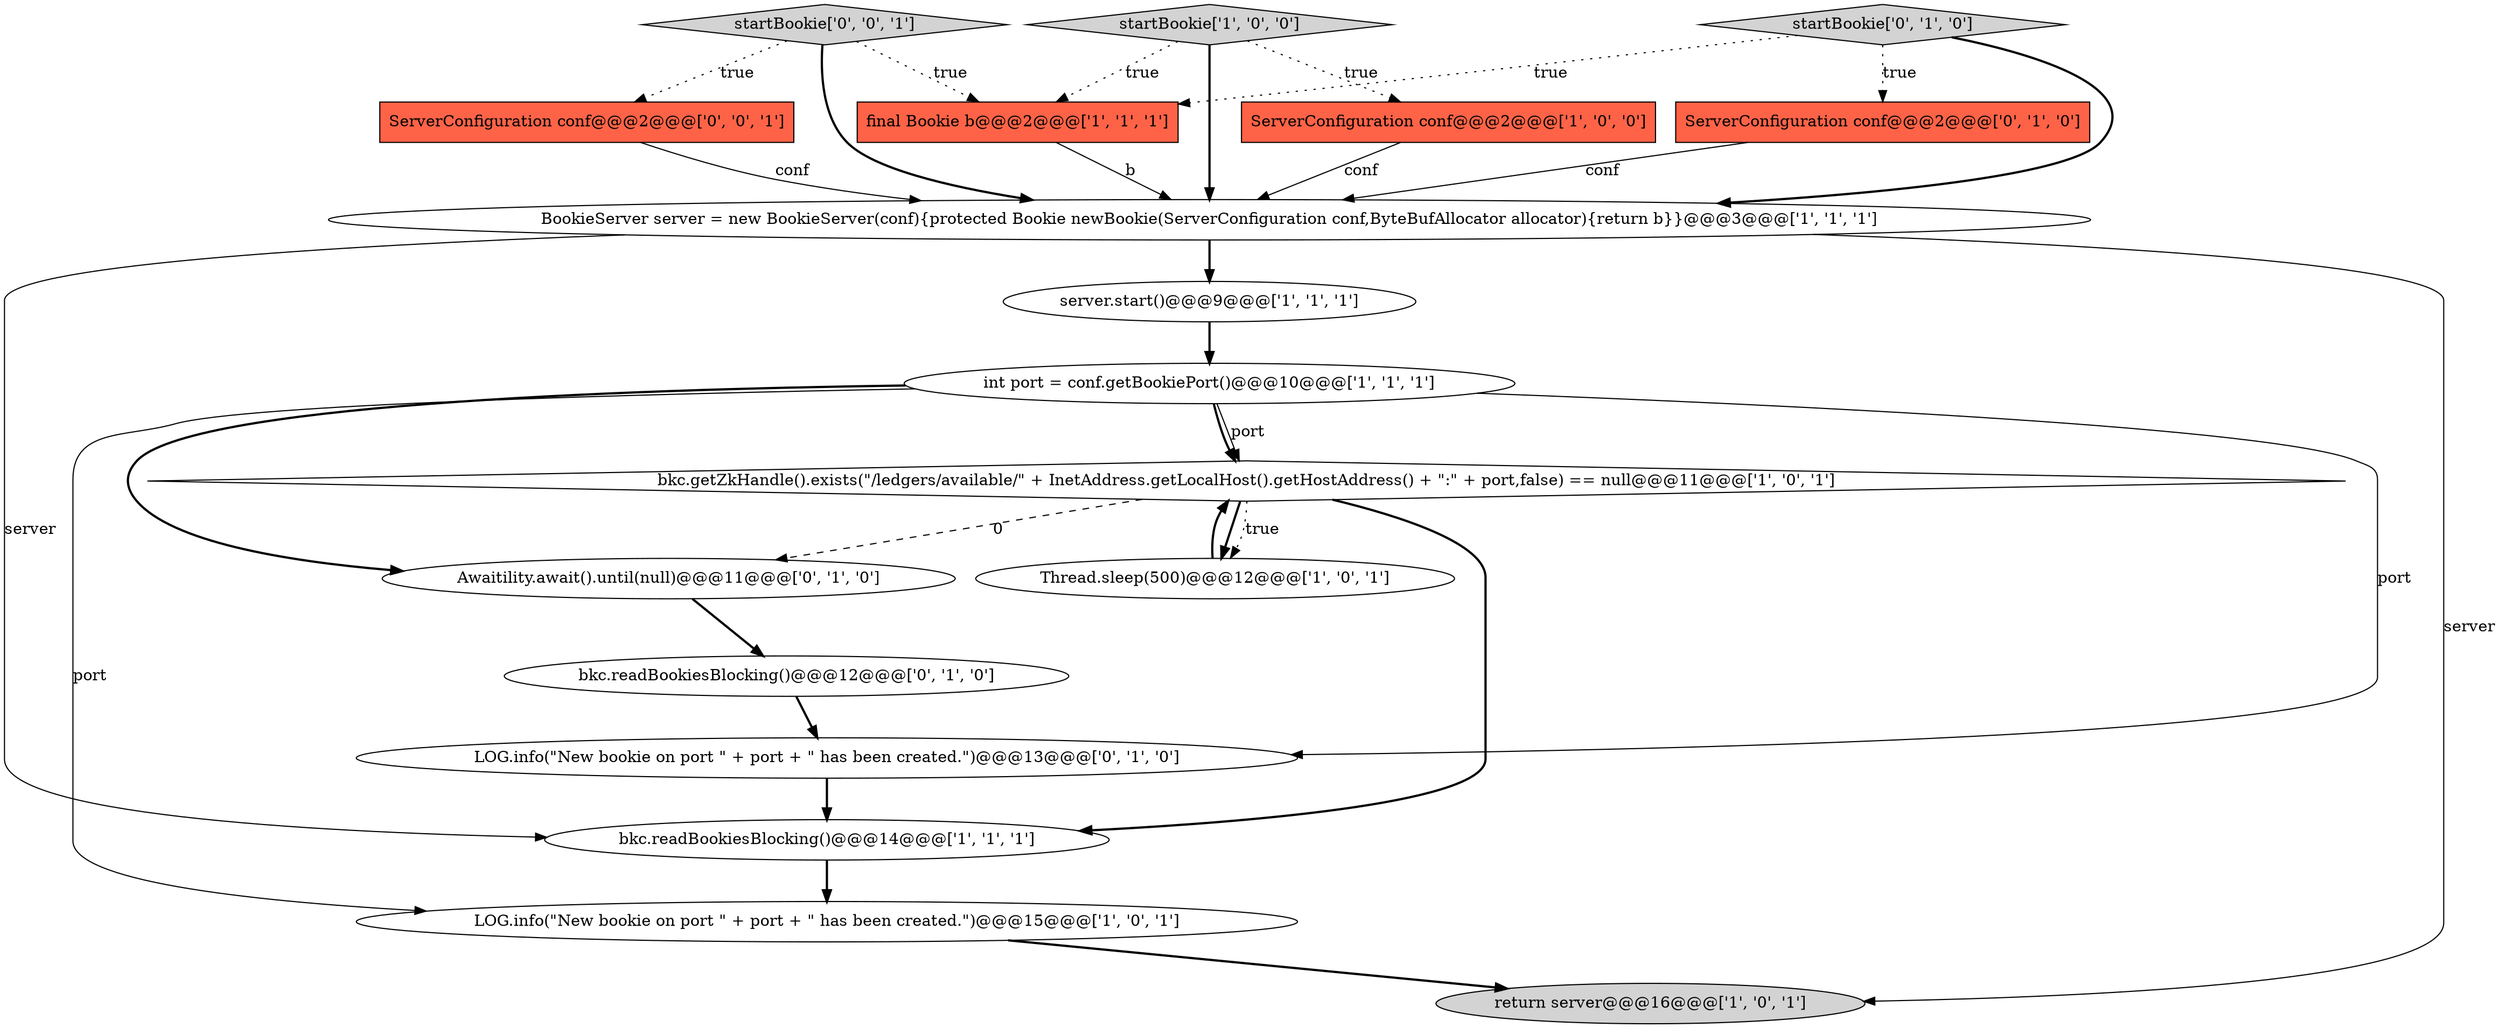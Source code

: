 digraph {
14 [style = filled, label = "bkc.readBookiesBlocking()@@@12@@@['0', '1', '0']", fillcolor = white, shape = ellipse image = "AAA0AAABBB2BBB"];
16 [style = filled, label = "ServerConfiguration conf@@@2@@@['0', '0', '1']", fillcolor = tomato, shape = box image = "AAA0AAABBB3BBB"];
2 [style = filled, label = "startBookie['1', '0', '0']", fillcolor = lightgray, shape = diamond image = "AAA0AAABBB1BBB"];
12 [style = filled, label = "ServerConfiguration conf@@@2@@@['0', '1', '0']", fillcolor = tomato, shape = box image = "AAA0AAABBB2BBB"];
0 [style = filled, label = "bkc.readBookiesBlocking()@@@14@@@['1', '1', '1']", fillcolor = white, shape = ellipse image = "AAA0AAABBB1BBB"];
13 [style = filled, label = "startBookie['0', '1', '0']", fillcolor = lightgray, shape = diamond image = "AAA0AAABBB2BBB"];
4 [style = filled, label = "BookieServer server = new BookieServer(conf){protected Bookie newBookie(ServerConfiguration conf,ByteBufAllocator allocator){return b}}@@@3@@@['1', '1', '1']", fillcolor = white, shape = ellipse image = "AAA0AAABBB1BBB"];
11 [style = filled, label = "Awaitility.await().until(null)@@@11@@@['0', '1', '0']", fillcolor = white, shape = ellipse image = "AAA1AAABBB2BBB"];
6 [style = filled, label = "bkc.getZkHandle().exists(\"/ledgers/available/\" + InetAddress.getLocalHost().getHostAddress() + \":\" + port,false) == null@@@11@@@['1', '0', '1']", fillcolor = white, shape = diamond image = "AAA0AAABBB1BBB"];
17 [style = filled, label = "startBookie['0', '0', '1']", fillcolor = lightgray, shape = diamond image = "AAA0AAABBB3BBB"];
10 [style = filled, label = "Thread.sleep(500)@@@12@@@['1', '0', '1']", fillcolor = white, shape = ellipse image = "AAA0AAABBB1BBB"];
7 [style = filled, label = "int port = conf.getBookiePort()@@@10@@@['1', '1', '1']", fillcolor = white, shape = ellipse image = "AAA0AAABBB1BBB"];
8 [style = filled, label = "LOG.info(\"New bookie on port \" + port + \" has been created.\")@@@15@@@['1', '0', '1']", fillcolor = white, shape = ellipse image = "AAA0AAABBB1BBB"];
5 [style = filled, label = "final Bookie b@@@2@@@['1', '1', '1']", fillcolor = tomato, shape = box image = "AAA0AAABBB1BBB"];
15 [style = filled, label = "LOG.info(\"New bookie on port \" + port + \" has been created.\")@@@13@@@['0', '1', '0']", fillcolor = white, shape = ellipse image = "AAA0AAABBB2BBB"];
3 [style = filled, label = "ServerConfiguration conf@@@2@@@['1', '0', '0']", fillcolor = tomato, shape = box image = "AAA0AAABBB1BBB"];
1 [style = filled, label = "server.start()@@@9@@@['1', '1', '1']", fillcolor = white, shape = ellipse image = "AAA0AAABBB1BBB"];
9 [style = filled, label = "return server@@@16@@@['1', '0', '1']", fillcolor = lightgray, shape = ellipse image = "AAA0AAABBB1BBB"];
5->4 [style = solid, label="b"];
7->8 [style = solid, label="port"];
2->3 [style = dotted, label="true"];
8->9 [style = bold, label=""];
2->4 [style = bold, label=""];
13->4 [style = bold, label=""];
10->6 [style = bold, label=""];
17->16 [style = dotted, label="true"];
7->15 [style = solid, label="port"];
6->0 [style = bold, label=""];
2->5 [style = dotted, label="true"];
7->6 [style = bold, label=""];
0->8 [style = bold, label=""];
12->4 [style = solid, label="conf"];
7->11 [style = bold, label=""];
11->14 [style = bold, label=""];
4->1 [style = bold, label=""];
6->10 [style = bold, label=""];
17->4 [style = bold, label=""];
7->6 [style = solid, label="port"];
16->4 [style = solid, label="conf"];
15->0 [style = bold, label=""];
6->10 [style = dotted, label="true"];
4->0 [style = solid, label="server"];
3->4 [style = solid, label="conf"];
13->5 [style = dotted, label="true"];
6->11 [style = dashed, label="0"];
1->7 [style = bold, label=""];
13->12 [style = dotted, label="true"];
17->5 [style = dotted, label="true"];
14->15 [style = bold, label=""];
4->9 [style = solid, label="server"];
}
